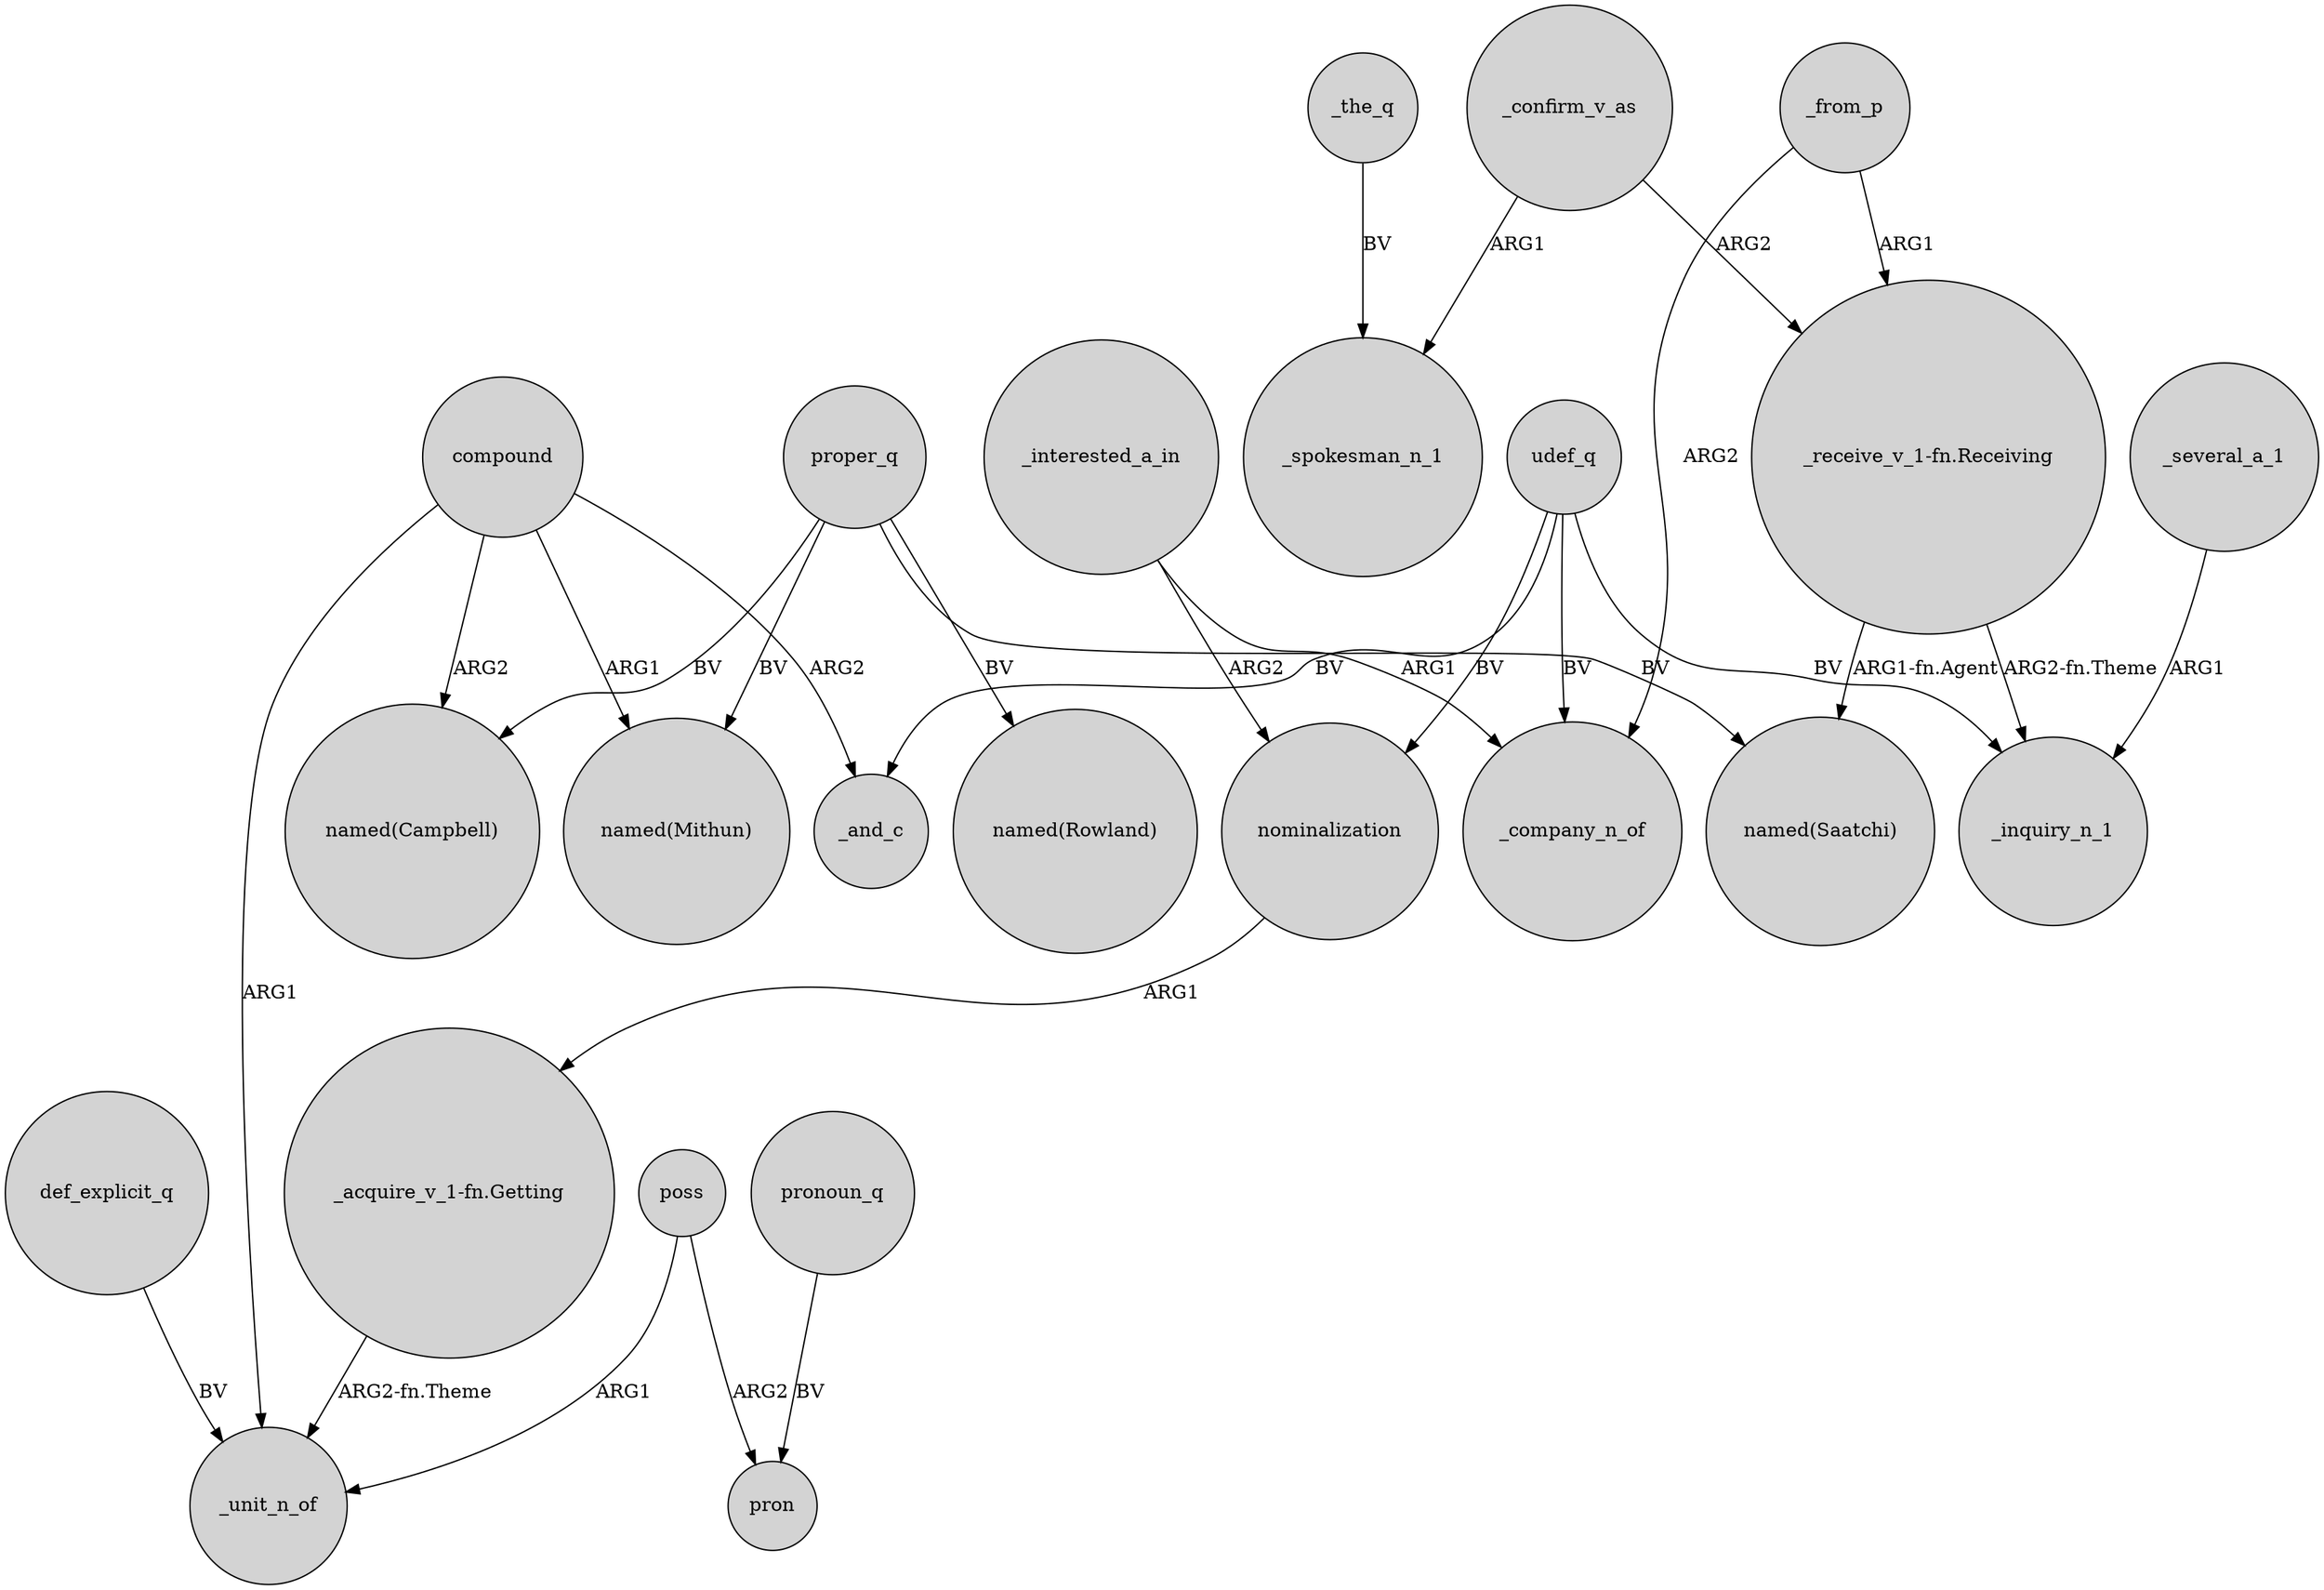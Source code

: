 digraph {
	node [shape=circle style=filled]
	_interested_a_in -> nominalization [label=ARG2]
	proper_q -> "named(Rowland)" [label=BV]
	poss -> pron [label=ARG2]
	proper_q -> "named(Mithun)" [label=BV]
	def_explicit_q -> _unit_n_of [label=BV]
	compound -> _unit_n_of [label=ARG1]
	udef_q -> _inquiry_n_1 [label=BV]
	proper_q -> "named(Campbell)" [label=BV]
	_confirm_v_as -> "_receive_v_1-fn.Receiving" [label=ARG2]
	nominalization -> "_acquire_v_1-fn.Getting" [label=ARG1]
	_several_a_1 -> _inquiry_n_1 [label=ARG1]
	_interested_a_in -> _company_n_of [label=ARG1]
	"_acquire_v_1-fn.Getting" -> _unit_n_of [label="ARG2-fn.Theme"]
	compound -> "named(Campbell)" [label=ARG2]
	pronoun_q -> pron [label=BV]
	"_receive_v_1-fn.Receiving" -> "named(Saatchi)" [label="ARG1-fn.Agent"]
	"_receive_v_1-fn.Receiving" -> _inquiry_n_1 [label="ARG2-fn.Theme"]
	compound -> _and_c [label=ARG2]
	compound -> "named(Mithun)" [label=ARG1]
	_confirm_v_as -> _spokesman_n_1 [label=ARG1]
	poss -> _unit_n_of [label=ARG1]
	proper_q -> "named(Saatchi)" [label=BV]
	udef_q -> nominalization [label=BV]
	_from_p -> _company_n_of [label=ARG2]
	_from_p -> "_receive_v_1-fn.Receiving" [label=ARG1]
	_the_q -> _spokesman_n_1 [label=BV]
	udef_q -> _company_n_of [label=BV]
	udef_q -> _and_c [label=BV]
}
